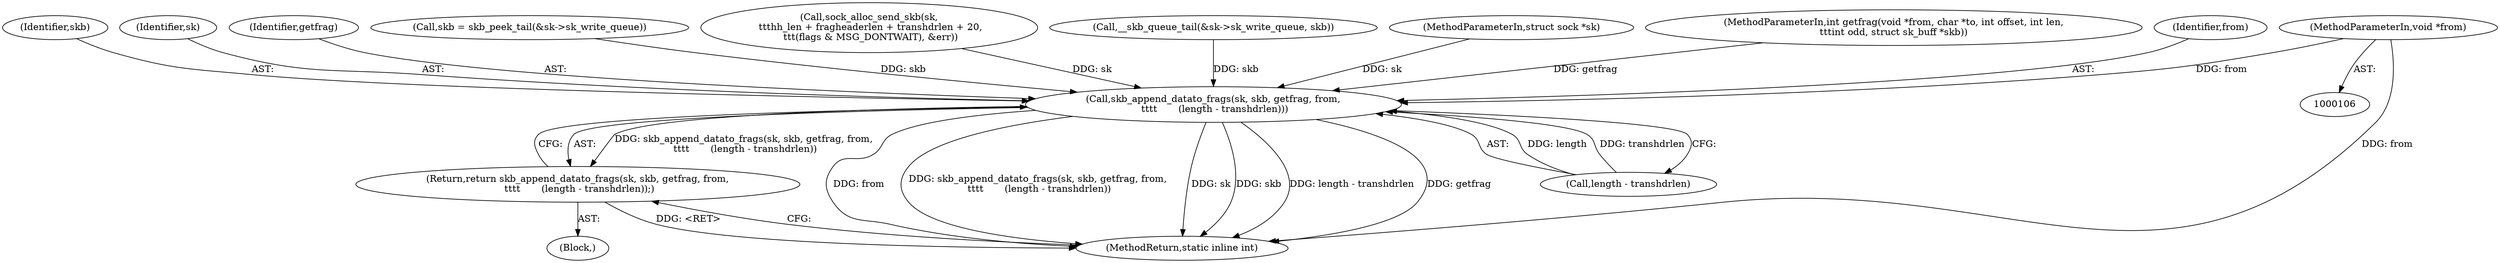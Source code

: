 digraph "0_linux_c547dbf55d5f8cf615ccc0e7265e98db27d3fb8b@pointer" {
"1000109" [label="(MethodParameterIn,void *from)"];
"1000227" [label="(Call,skb_append_datato_frags(sk, skb, getfrag, from,\n \t\t\t\t       (length - transhdrlen)))"];
"1000226" [label="(Return,return skb_append_datato_frags(sk, skb, getfrag, from,\n \t\t\t\t       (length - transhdrlen));)"];
"1000229" [label="(Identifier,skb)"];
"1000228" [label="(Identifier,sk)"];
"1000230" [label="(Identifier,getfrag)"];
"1000122" [label="(Call,skb = skb_peek_tail(&sk->sk_write_queue))"];
"1000117" [label="(Block,)"];
"1000134" [label="(Call,sock_alloc_send_skb(sk,\n \t\t\thh_len + fragheaderlen + transhdrlen + 20,\n \t\t\t(flags & MSG_DONTWAIT), &err))"];
"1000232" [label="(Call,length - transhdrlen)"];
"1000227" [label="(Call,skb_append_datato_frags(sk, skb, getfrag, from,\n \t\t\t\t       (length - transhdrlen)))"];
"1000109" [label="(MethodParameterIn,void *from)"];
"1000235" [label="(MethodReturn,static inline int)"];
"1000220" [label="(Call,__skb_queue_tail(&sk->sk_write_queue, skb))"];
"1000107" [label="(MethodParameterIn,struct sock *sk)"];
"1000108" [label="(MethodParameterIn,int getfrag(void *from, char *to, int offset, int len,\n\t\t\tint odd, struct sk_buff *skb))"];
"1000226" [label="(Return,return skb_append_datato_frags(sk, skb, getfrag, from,\n \t\t\t\t       (length - transhdrlen));)"];
"1000231" [label="(Identifier,from)"];
"1000109" -> "1000106"  [label="AST: "];
"1000109" -> "1000235"  [label="DDG: from"];
"1000109" -> "1000227"  [label="DDG: from"];
"1000227" -> "1000226"  [label="AST: "];
"1000227" -> "1000232"  [label="CFG: "];
"1000228" -> "1000227"  [label="AST: "];
"1000229" -> "1000227"  [label="AST: "];
"1000230" -> "1000227"  [label="AST: "];
"1000231" -> "1000227"  [label="AST: "];
"1000232" -> "1000227"  [label="AST: "];
"1000226" -> "1000227"  [label="CFG: "];
"1000227" -> "1000235"  [label="DDG: from"];
"1000227" -> "1000235"  [label="DDG: skb_append_datato_frags(sk, skb, getfrag, from,\n \t\t\t\t       (length - transhdrlen))"];
"1000227" -> "1000235"  [label="DDG: sk"];
"1000227" -> "1000235"  [label="DDG: skb"];
"1000227" -> "1000235"  [label="DDG: length - transhdrlen"];
"1000227" -> "1000235"  [label="DDG: getfrag"];
"1000227" -> "1000226"  [label="DDG: skb_append_datato_frags(sk, skb, getfrag, from,\n \t\t\t\t       (length - transhdrlen))"];
"1000134" -> "1000227"  [label="DDG: sk"];
"1000107" -> "1000227"  [label="DDG: sk"];
"1000220" -> "1000227"  [label="DDG: skb"];
"1000122" -> "1000227"  [label="DDG: skb"];
"1000108" -> "1000227"  [label="DDG: getfrag"];
"1000232" -> "1000227"  [label="DDG: length"];
"1000232" -> "1000227"  [label="DDG: transhdrlen"];
"1000226" -> "1000117"  [label="AST: "];
"1000235" -> "1000226"  [label="CFG: "];
"1000226" -> "1000235"  [label="DDG: <RET>"];
}
